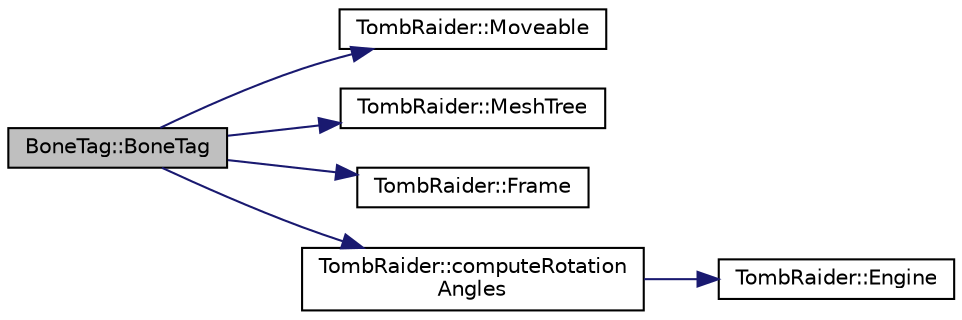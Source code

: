 digraph "BoneTag::BoneTag"
{
 // INTERACTIVE_SVG=YES
  edge [fontname="Helvetica",fontsize="10",labelfontname="Helvetica",labelfontsize="10"];
  node [fontname="Helvetica",fontsize="10",shape=record];
  rankdir="LR";
  Node1 [label="BoneTag::BoneTag",height=0.2,width=0.4,color="black", fillcolor="grey75", style="filled" fontcolor="black"];
  Node1 -> Node2 [color="midnightblue",fontsize="10",style="solid",fontname="Helvetica"];
  Node2 [label="TombRaider::Moveable",height=0.2,width=0.4,color="black", fillcolor="white", style="filled",URL="$class_tomb_raider.html#ad5961d00ab45a7d92c79062a0e4fff35"];
  Node1 -> Node3 [color="midnightblue",fontsize="10",style="solid",fontname="Helvetica"];
  Node3 [label="TombRaider::MeshTree",height=0.2,width=0.4,color="black", fillcolor="white", style="filled",URL="$class_tomb_raider.html#a4311d3cdbe0209702c2cb6d59cf4272a"];
  Node1 -> Node4 [color="midnightblue",fontsize="10",style="solid",fontname="Helvetica"];
  Node4 [label="TombRaider::Frame",height=0.2,width=0.4,color="black", fillcolor="white", style="filled",URL="$class_tomb_raider.html#a5c33dae91acec055118c12d47ea4328b"];
  Node1 -> Node5 [color="midnightblue",fontsize="10",style="solid",fontname="Helvetica"];
  Node5 [label="TombRaider::computeRotation\lAngles",height=0.2,width=0.4,color="black", fillcolor="white", style="filled",URL="$class_tomb_raider.html#a568eb81b66a0e30c482cee9e85125553",tooltip="Compute rotation angles from moveable animation data. "];
  Node5 -> Node6 [color="midnightblue",fontsize="10",style="solid",fontname="Helvetica"];
  Node6 [label="TombRaider::Engine",height=0.2,width=0.4,color="black", fillcolor="white", style="filled",URL="$class_tomb_raider.html#aa020667e2394f5c3a8173ee0231ef0fb"];
}
